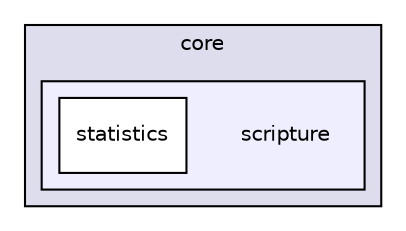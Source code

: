 digraph "java/umms/core/scripture" {
  compound=true
  node [ fontsize="10", fontname="Helvetica"];
  edge [ labelfontsize="10", labelfontname="Helvetica"];
  subgraph clusterdir_47922fae4b2d4f7c6f8e56f6907fad50 {
    graph [ bgcolor="#ddddee", pencolor="black", label="core" fontname="Helvetica", fontsize="10", URL="dir_47922fae4b2d4f7c6f8e56f6907fad50.html"]
  subgraph clusterdir_bdd34608548e77f0f3e28890698989e8 {
    graph [ bgcolor="#eeeeff", pencolor="black", label="" URL="dir_bdd34608548e77f0f3e28890698989e8.html"];
    dir_bdd34608548e77f0f3e28890698989e8 [shape=plaintext label="scripture"];
    dir_a61ec76fc0923a6a03e6f1df2a0db00b [shape=box label="statistics" color="black" fillcolor="white" style="filled" URL="dir_a61ec76fc0923a6a03e6f1df2a0db00b.html"];
  }
  }
}
